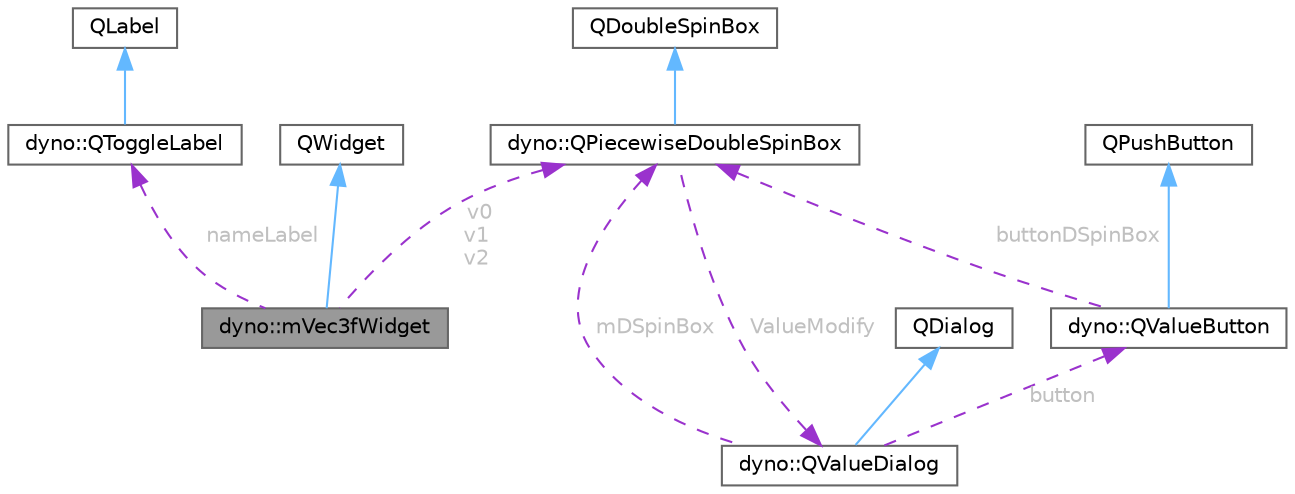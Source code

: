 digraph "dyno::mVec3fWidget"
{
 // LATEX_PDF_SIZE
  bgcolor="transparent";
  edge [fontname=Helvetica,fontsize=10,labelfontname=Helvetica,labelfontsize=10];
  node [fontname=Helvetica,fontsize=10,shape=box,height=0.2,width=0.4];
  Node1 [id="Node000001",label="dyno::mVec3fWidget",height=0.2,width=0.4,color="gray40", fillcolor="grey60", style="filled", fontcolor="black",tooltip=" "];
  Node2 -> Node1 [id="edge1_Node000001_Node000002",dir="back",color="steelblue1",style="solid",tooltip=" "];
  Node2 [id="Node000002",label="QWidget",height=0.2,width=0.4,color="gray40", fillcolor="white", style="filled",tooltip=" "];
  Node3 -> Node1 [id="edge2_Node000001_Node000003",dir="back",color="darkorchid3",style="dashed",tooltip=" ",label=" v0\nv1\nv2",fontcolor="grey" ];
  Node3 [id="Node000003",label="dyno::QPiecewiseDoubleSpinBox",height=0.2,width=0.4,color="gray40", fillcolor="white", style="filled",URL="$classdyno_1_1_q_piecewise_double_spin_box.html",tooltip=" "];
  Node4 -> Node3 [id="edge3_Node000003_Node000004",dir="back",color="steelblue1",style="solid",tooltip=" "];
  Node4 [id="Node000004",label="QDoubleSpinBox",height=0.2,width=0.4,color="gray40", fillcolor="white", style="filled",tooltip=" "];
  Node5 -> Node3 [id="edge4_Node000003_Node000005",dir="back",color="darkorchid3",style="dashed",tooltip=" ",label=" ValueModify",fontcolor="grey" ];
  Node5 [id="Node000005",label="dyno::QValueDialog",height=0.2,width=0.4,color="gray40", fillcolor="white", style="filled",URL="$classdyno_1_1_q_value_dialog.html",tooltip=" "];
  Node6 -> Node5 [id="edge5_Node000005_Node000006",dir="back",color="steelblue1",style="solid",tooltip=" "];
  Node6 [id="Node000006",label="QDialog",height=0.2,width=0.4,color="gray40", fillcolor="white", style="filled",tooltip=" "];
  Node7 -> Node5 [id="edge6_Node000005_Node000007",dir="back",color="darkorchid3",style="dashed",tooltip=" ",label=" button",fontcolor="grey" ];
  Node7 [id="Node000007",label="dyno::QValueButton",height=0.2,width=0.4,color="gray40", fillcolor="white", style="filled",URL="$classdyno_1_1_q_value_button.html",tooltip=" "];
  Node8 -> Node7 [id="edge7_Node000007_Node000008",dir="back",color="steelblue1",style="solid",tooltip=" "];
  Node8 [id="Node000008",label="QPushButton",height=0.2,width=0.4,color="gray40", fillcolor="white", style="filled",tooltip=" "];
  Node3 -> Node7 [id="edge8_Node000007_Node000003",dir="back",color="darkorchid3",style="dashed",tooltip=" ",label=" buttonDSpinBox",fontcolor="grey" ];
  Node3 -> Node5 [id="edge9_Node000005_Node000003",dir="back",color="darkorchid3",style="dashed",tooltip=" ",label=" mDSpinBox",fontcolor="grey" ];
  Node9 -> Node1 [id="edge10_Node000001_Node000009",dir="back",color="darkorchid3",style="dashed",tooltip=" ",label=" nameLabel",fontcolor="grey" ];
  Node9 [id="Node000009",label="dyno::QToggleLabel",height=0.2,width=0.4,color="gray40", fillcolor="white", style="filled",URL="$classdyno_1_1_q_toggle_label.html",tooltip=" "];
  Node10 -> Node9 [id="edge11_Node000009_Node000010",dir="back",color="steelblue1",style="solid",tooltip=" "];
  Node10 [id="Node000010",label="QLabel",height=0.2,width=0.4,color="gray40", fillcolor="white", style="filled",tooltip=" "];
}

